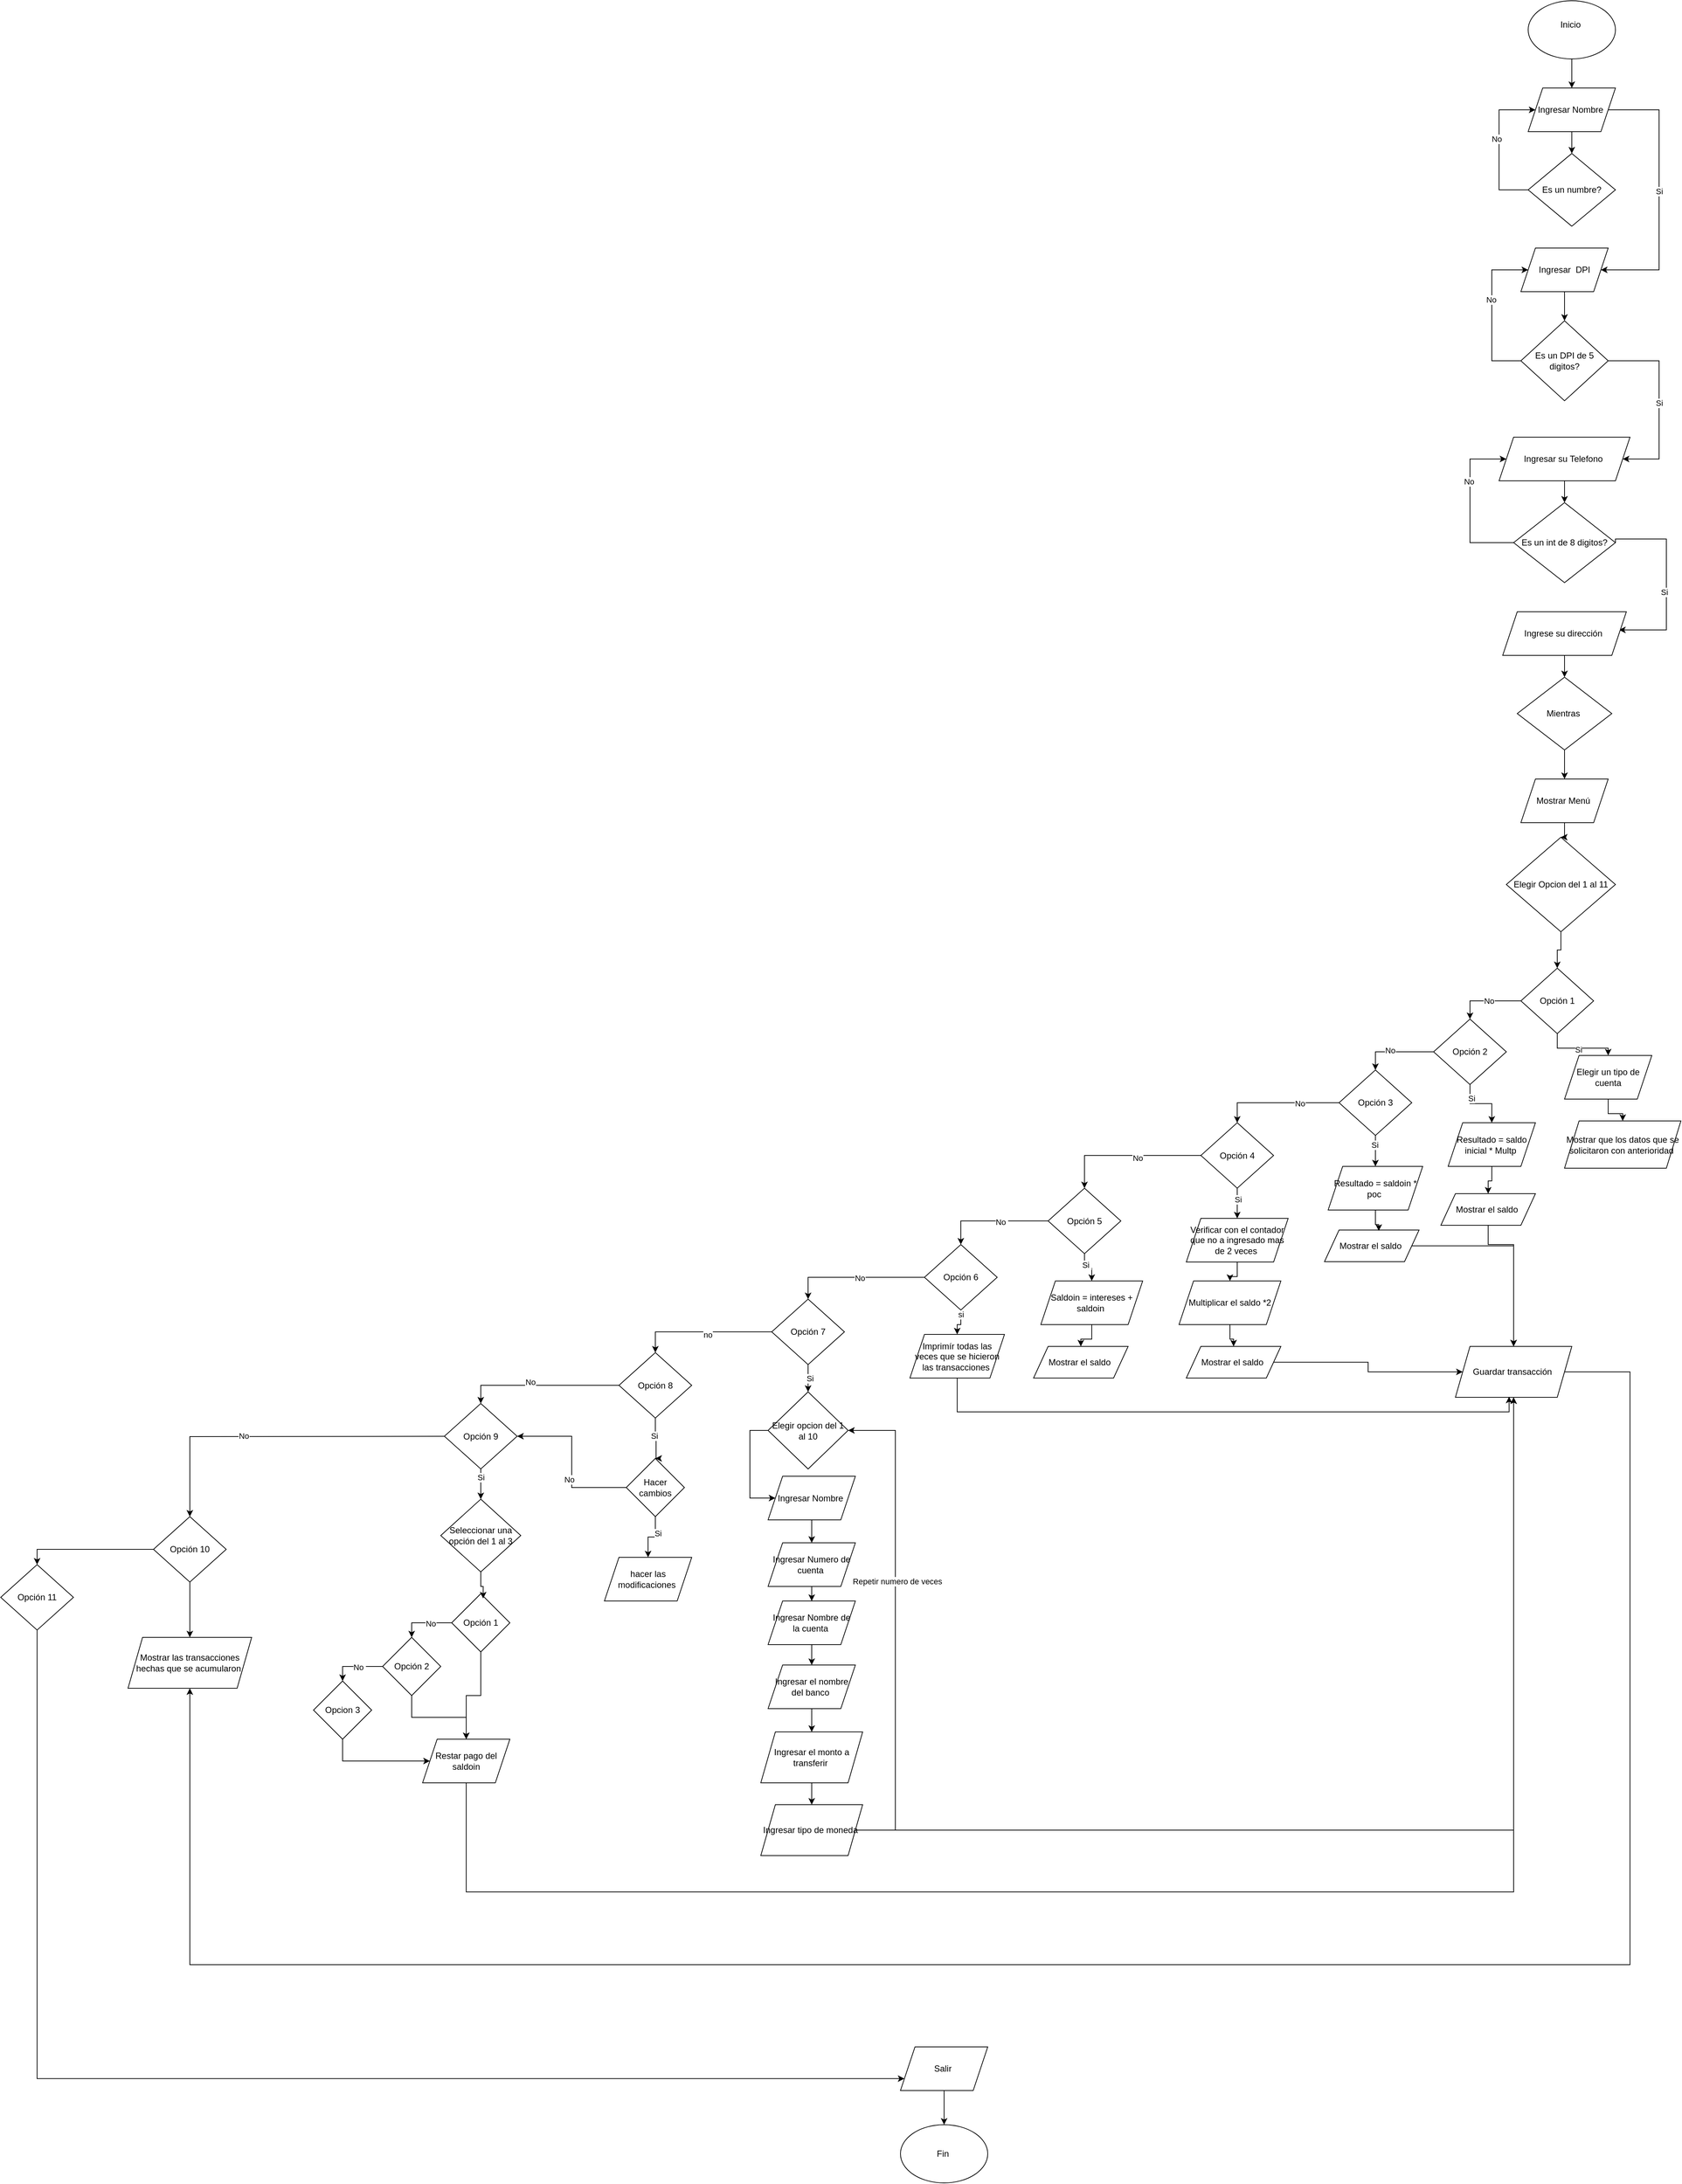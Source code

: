 <mxfile version="24.4.4" type="github">
  <diagram name="Página-1" id="cZDEZJqS1Y-wjiYO1Hph">
    <mxGraphModel dx="6050" dy="1549" grid="1" gridSize="10" guides="1" tooltips="1" connect="1" arrows="1" fold="1" page="1" pageScale="1" pageWidth="827" pageHeight="1169" math="0" shadow="0">
      <root>
        <mxCell id="0" />
        <mxCell id="1" parent="0" />
        <mxCell id="ey970fbaba_vgBBlmRcs-3" style="edgeStyle=orthogonalEdgeStyle;rounded=0;orthogonalLoop=1;jettySize=auto;html=1;" edge="1" parent="1" source="ey970fbaba_vgBBlmRcs-1" target="ey970fbaba_vgBBlmRcs-2">
          <mxGeometry relative="1" as="geometry" />
        </mxCell>
        <mxCell id="ey970fbaba_vgBBlmRcs-1" value="Inicio&amp;nbsp;&lt;div&gt;&lt;br&gt;&lt;/div&gt;" style="ellipse;whiteSpace=wrap;html=1;" vertex="1" parent="1">
          <mxGeometry x="390" y="50" width="120" height="80" as="geometry" />
        </mxCell>
        <mxCell id="ey970fbaba_vgBBlmRcs-7" style="edgeStyle=orthogonalEdgeStyle;rounded=0;orthogonalLoop=1;jettySize=auto;html=1;" edge="1" parent="1" source="ey970fbaba_vgBBlmRcs-2" target="ey970fbaba_vgBBlmRcs-4">
          <mxGeometry relative="1" as="geometry" />
        </mxCell>
        <mxCell id="ey970fbaba_vgBBlmRcs-9" style="edgeStyle=orthogonalEdgeStyle;rounded=0;orthogonalLoop=1;jettySize=auto;html=1;entryX=1;entryY=0.5;entryDx=0;entryDy=0;" edge="1" parent="1" source="ey970fbaba_vgBBlmRcs-2" target="ey970fbaba_vgBBlmRcs-8">
          <mxGeometry relative="1" as="geometry">
            <Array as="points">
              <mxPoint x="570" y="200" />
              <mxPoint x="570" y="420" />
            </Array>
          </mxGeometry>
        </mxCell>
        <mxCell id="ey970fbaba_vgBBlmRcs-10" value="Si" style="edgeLabel;html=1;align=center;verticalAlign=middle;resizable=0;points=[];" vertex="1" connectable="0" parent="ey970fbaba_vgBBlmRcs-9">
          <mxGeometry x="-0.017" relative="1" as="geometry">
            <mxPoint as="offset" />
          </mxGeometry>
        </mxCell>
        <mxCell id="ey970fbaba_vgBBlmRcs-2" value="Ingresar Nombre&amp;nbsp;" style="shape=parallelogram;perimeter=parallelogramPerimeter;whiteSpace=wrap;html=1;fixedSize=1;" vertex="1" parent="1">
          <mxGeometry x="390" y="170" width="120" height="60" as="geometry" />
        </mxCell>
        <mxCell id="ey970fbaba_vgBBlmRcs-5" style="edgeStyle=orthogonalEdgeStyle;rounded=0;orthogonalLoop=1;jettySize=auto;html=1;entryX=0;entryY=0.5;entryDx=0;entryDy=0;" edge="1" parent="1" source="ey970fbaba_vgBBlmRcs-4" target="ey970fbaba_vgBBlmRcs-2">
          <mxGeometry relative="1" as="geometry">
            <Array as="points">
              <mxPoint x="350" y="310" />
              <mxPoint x="350" y="200" />
            </Array>
          </mxGeometry>
        </mxCell>
        <mxCell id="ey970fbaba_vgBBlmRcs-6" value="No&amp;nbsp;" style="edgeLabel;html=1;align=center;verticalAlign=middle;resizable=0;points=[];" vertex="1" connectable="0" parent="ey970fbaba_vgBBlmRcs-5">
          <mxGeometry x="0.102" y="2" relative="1" as="geometry">
            <mxPoint as="offset" />
          </mxGeometry>
        </mxCell>
        <mxCell id="ey970fbaba_vgBBlmRcs-4" value="Es un numbre?" style="rhombus;whiteSpace=wrap;html=1;" vertex="1" parent="1">
          <mxGeometry x="390" y="260" width="120" height="100" as="geometry" />
        </mxCell>
        <mxCell id="ey970fbaba_vgBBlmRcs-13" style="edgeStyle=orthogonalEdgeStyle;rounded=0;orthogonalLoop=1;jettySize=auto;html=1;" edge="1" parent="1" source="ey970fbaba_vgBBlmRcs-8" target="ey970fbaba_vgBBlmRcs-11">
          <mxGeometry relative="1" as="geometry" />
        </mxCell>
        <mxCell id="ey970fbaba_vgBBlmRcs-8" value="Ingresar&amp;nbsp; DPI" style="shape=parallelogram;perimeter=parallelogramPerimeter;whiteSpace=wrap;html=1;fixedSize=1;" vertex="1" parent="1">
          <mxGeometry x="380" y="390" width="120" height="60" as="geometry" />
        </mxCell>
        <mxCell id="ey970fbaba_vgBBlmRcs-14" style="edgeStyle=orthogonalEdgeStyle;rounded=0;orthogonalLoop=1;jettySize=auto;html=1;entryX=0;entryY=0.5;entryDx=0;entryDy=0;" edge="1" parent="1" source="ey970fbaba_vgBBlmRcs-11" target="ey970fbaba_vgBBlmRcs-8">
          <mxGeometry relative="1" as="geometry">
            <Array as="points">
              <mxPoint x="340" y="545" />
              <mxPoint x="340" y="420" />
            </Array>
          </mxGeometry>
        </mxCell>
        <mxCell id="ey970fbaba_vgBBlmRcs-15" value="No" style="edgeLabel;html=1;align=center;verticalAlign=middle;resizable=0;points=[];" vertex="1" connectable="0" parent="ey970fbaba_vgBBlmRcs-14">
          <mxGeometry x="0.155" y="1" relative="1" as="geometry">
            <mxPoint as="offset" />
          </mxGeometry>
        </mxCell>
        <mxCell id="ey970fbaba_vgBBlmRcs-18" value="Si" style="edgeStyle=orthogonalEdgeStyle;rounded=0;orthogonalLoop=1;jettySize=auto;html=1;entryX=1;entryY=0.5;entryDx=0;entryDy=0;" edge="1" parent="1" source="ey970fbaba_vgBBlmRcs-11" target="ey970fbaba_vgBBlmRcs-16">
          <mxGeometry relative="1" as="geometry">
            <Array as="points">
              <mxPoint x="570" y="545" />
              <mxPoint x="570" y="680" />
            </Array>
          </mxGeometry>
        </mxCell>
        <mxCell id="ey970fbaba_vgBBlmRcs-11" value="Es un DPI de 5 digitos?" style="rhombus;whiteSpace=wrap;html=1;" vertex="1" parent="1">
          <mxGeometry x="380" y="490" width="120" height="110" as="geometry" />
        </mxCell>
        <mxCell id="ey970fbaba_vgBBlmRcs-20" style="edgeStyle=orthogonalEdgeStyle;rounded=0;orthogonalLoop=1;jettySize=auto;html=1;" edge="1" parent="1" source="ey970fbaba_vgBBlmRcs-16" target="ey970fbaba_vgBBlmRcs-19">
          <mxGeometry relative="1" as="geometry" />
        </mxCell>
        <mxCell id="ey970fbaba_vgBBlmRcs-16" value="Ingresar su Telefono&amp;nbsp;" style="shape=parallelogram;perimeter=parallelogramPerimeter;whiteSpace=wrap;html=1;fixedSize=1;" vertex="1" parent="1">
          <mxGeometry x="350" y="650" width="180" height="60" as="geometry" />
        </mxCell>
        <mxCell id="ey970fbaba_vgBBlmRcs-21" style="edgeStyle=orthogonalEdgeStyle;rounded=0;orthogonalLoop=1;jettySize=auto;html=1;entryX=0;entryY=0.5;entryDx=0;entryDy=0;" edge="1" parent="1" source="ey970fbaba_vgBBlmRcs-19" target="ey970fbaba_vgBBlmRcs-16">
          <mxGeometry relative="1" as="geometry">
            <Array as="points">
              <mxPoint x="310" y="795" />
              <mxPoint x="310" y="680" />
            </Array>
          </mxGeometry>
        </mxCell>
        <mxCell id="ey970fbaba_vgBBlmRcs-22" value="No&amp;nbsp;" style="edgeLabel;html=1;align=center;verticalAlign=middle;resizable=0;points=[];" vertex="1" connectable="0" parent="ey970fbaba_vgBBlmRcs-21">
          <mxGeometry x="0.282" relative="1" as="geometry">
            <mxPoint as="offset" />
          </mxGeometry>
        </mxCell>
        <mxCell id="ey970fbaba_vgBBlmRcs-25" style="edgeStyle=orthogonalEdgeStyle;rounded=0;orthogonalLoop=1;jettySize=auto;html=1;entryX=1;entryY=0.5;entryDx=0;entryDy=0;exitX=1;exitY=0.5;exitDx=0;exitDy=0;" edge="1" parent="1" source="ey970fbaba_vgBBlmRcs-19">
          <mxGeometry relative="1" as="geometry">
            <mxPoint x="510" y="790" as="sourcePoint" />
            <mxPoint x="515" y="915" as="targetPoint" />
            <Array as="points">
              <mxPoint x="510" y="790" />
              <mxPoint x="580" y="790" />
              <mxPoint x="580" y="915" />
            </Array>
          </mxGeometry>
        </mxCell>
        <mxCell id="ey970fbaba_vgBBlmRcs-27" value="Si" style="edgeLabel;html=1;align=center;verticalAlign=middle;resizable=0;points=[];" vertex="1" connectable="0" parent="ey970fbaba_vgBBlmRcs-25">
          <mxGeometry x="0.116" y="-3" relative="1" as="geometry">
            <mxPoint as="offset" />
          </mxGeometry>
        </mxCell>
        <mxCell id="ey970fbaba_vgBBlmRcs-19" value="Es un int de 8 digitos?" style="rhombus;whiteSpace=wrap;html=1;" vertex="1" parent="1">
          <mxGeometry x="370" y="740" width="140" height="110" as="geometry" />
        </mxCell>
        <mxCell id="ey970fbaba_vgBBlmRcs-29" style="edgeStyle=orthogonalEdgeStyle;rounded=0;orthogonalLoop=1;jettySize=auto;html=1;" edge="1" parent="1" source="ey970fbaba_vgBBlmRcs-23" target="ey970fbaba_vgBBlmRcs-28">
          <mxGeometry relative="1" as="geometry" />
        </mxCell>
        <mxCell id="ey970fbaba_vgBBlmRcs-23" value="Ingrese su dirección&amp;nbsp;" style="shape=parallelogram;perimeter=parallelogramPerimeter;whiteSpace=wrap;html=1;fixedSize=1;" vertex="1" parent="1">
          <mxGeometry x="355" y="890" width="170" height="60" as="geometry" />
        </mxCell>
        <mxCell id="ey970fbaba_vgBBlmRcs-31" style="edgeStyle=orthogonalEdgeStyle;rounded=0;orthogonalLoop=1;jettySize=auto;html=1;" edge="1" parent="1" source="ey970fbaba_vgBBlmRcs-28" target="ey970fbaba_vgBBlmRcs-30">
          <mxGeometry relative="1" as="geometry" />
        </mxCell>
        <mxCell id="ey970fbaba_vgBBlmRcs-28" value="Mientras&amp;nbsp;" style="rhombus;whiteSpace=wrap;html=1;" vertex="1" parent="1">
          <mxGeometry x="375" y="980" width="130" height="100" as="geometry" />
        </mxCell>
        <mxCell id="ey970fbaba_vgBBlmRcs-33" style="edgeStyle=orthogonalEdgeStyle;rounded=0;orthogonalLoop=1;jettySize=auto;html=1;" edge="1" parent="1" source="ey970fbaba_vgBBlmRcs-30" target="ey970fbaba_vgBBlmRcs-32">
          <mxGeometry relative="1" as="geometry" />
        </mxCell>
        <mxCell id="ey970fbaba_vgBBlmRcs-30" value="Mostrar Menú&amp;nbsp;" style="shape=parallelogram;perimeter=parallelogramPerimeter;whiteSpace=wrap;html=1;fixedSize=1;" vertex="1" parent="1">
          <mxGeometry x="380" y="1120" width="120" height="60" as="geometry" />
        </mxCell>
        <mxCell id="ey970fbaba_vgBBlmRcs-67" value="" style="edgeStyle=orthogonalEdgeStyle;rounded=0;orthogonalLoop=1;jettySize=auto;html=1;" edge="1" parent="1" source="ey970fbaba_vgBBlmRcs-32" target="ey970fbaba_vgBBlmRcs-34">
          <mxGeometry relative="1" as="geometry" />
        </mxCell>
        <mxCell id="ey970fbaba_vgBBlmRcs-32" value="Elegir Opcion del 1 al 11" style="rhombus;whiteSpace=wrap;html=1;" vertex="1" parent="1">
          <mxGeometry x="360" y="1200" width="150" height="130" as="geometry" />
        </mxCell>
        <mxCell id="ey970fbaba_vgBBlmRcs-46" style="edgeStyle=orthogonalEdgeStyle;rounded=0;orthogonalLoop=1;jettySize=auto;html=1;entryX=0.5;entryY=0;entryDx=0;entryDy=0;" edge="1" parent="1" source="ey970fbaba_vgBBlmRcs-34" target="ey970fbaba_vgBBlmRcs-36">
          <mxGeometry relative="1" as="geometry" />
        </mxCell>
        <mxCell id="ey970fbaba_vgBBlmRcs-47" value="No" style="edgeLabel;html=1;align=center;verticalAlign=middle;resizable=0;points=[];" vertex="1" connectable="0" parent="ey970fbaba_vgBBlmRcs-46">
          <mxGeometry x="-0.065" relative="1" as="geometry">
            <mxPoint as="offset" />
          </mxGeometry>
        </mxCell>
        <mxCell id="ey970fbaba_vgBBlmRcs-73" style="edgeStyle=orthogonalEdgeStyle;rounded=0;orthogonalLoop=1;jettySize=auto;html=1;entryX=0.5;entryY=0;entryDx=0;entryDy=0;" edge="1" parent="1" source="ey970fbaba_vgBBlmRcs-34" target="ey970fbaba_vgBBlmRcs-71">
          <mxGeometry relative="1" as="geometry" />
        </mxCell>
        <mxCell id="ey970fbaba_vgBBlmRcs-74" value="Si" style="edgeLabel;html=1;align=center;verticalAlign=middle;resizable=0;points=[];" vertex="1" connectable="0" parent="ey970fbaba_vgBBlmRcs-73">
          <mxGeometry x="-0.02" y="-2" relative="1" as="geometry">
            <mxPoint as="offset" />
          </mxGeometry>
        </mxCell>
        <mxCell id="ey970fbaba_vgBBlmRcs-34" value="Opción 1" style="rhombus;whiteSpace=wrap;html=1;" vertex="1" parent="1">
          <mxGeometry x="380" y="1380" width="100" height="90" as="geometry" />
        </mxCell>
        <mxCell id="ey970fbaba_vgBBlmRcs-50" style="edgeStyle=orthogonalEdgeStyle;rounded=0;orthogonalLoop=1;jettySize=auto;html=1;entryX=0.5;entryY=0;entryDx=0;entryDy=0;" edge="1" parent="1" source="ey970fbaba_vgBBlmRcs-35" target="ey970fbaba_vgBBlmRcs-44">
          <mxGeometry relative="1" as="geometry" />
        </mxCell>
        <mxCell id="ey970fbaba_vgBBlmRcs-51" value="No" style="edgeLabel;html=1;align=center;verticalAlign=middle;resizable=0;points=[];" vertex="1" connectable="0" parent="ey970fbaba_vgBBlmRcs-50">
          <mxGeometry x="-0.355" y="1" relative="1" as="geometry">
            <mxPoint as="offset" />
          </mxGeometry>
        </mxCell>
        <mxCell id="ey970fbaba_vgBBlmRcs-84" style="edgeStyle=orthogonalEdgeStyle;rounded=0;orthogonalLoop=1;jettySize=auto;html=1;" edge="1" parent="1" source="ey970fbaba_vgBBlmRcs-35" target="ey970fbaba_vgBBlmRcs-83">
          <mxGeometry relative="1" as="geometry" />
        </mxCell>
        <mxCell id="ey970fbaba_vgBBlmRcs-86" value="Si" style="edgeLabel;html=1;align=center;verticalAlign=middle;resizable=0;points=[];" vertex="1" connectable="0" parent="ey970fbaba_vgBBlmRcs-84">
          <mxGeometry x="-0.379" y="-1" relative="1" as="geometry">
            <mxPoint as="offset" />
          </mxGeometry>
        </mxCell>
        <mxCell id="ey970fbaba_vgBBlmRcs-35" value="Opción 3" style="rhombus;whiteSpace=wrap;html=1;" vertex="1" parent="1">
          <mxGeometry x="130" y="1520" width="100" height="90" as="geometry" />
        </mxCell>
        <mxCell id="ey970fbaba_vgBBlmRcs-48" style="edgeStyle=orthogonalEdgeStyle;rounded=0;orthogonalLoop=1;jettySize=auto;html=1;entryX=0.5;entryY=0;entryDx=0;entryDy=0;" edge="1" parent="1" source="ey970fbaba_vgBBlmRcs-36" target="ey970fbaba_vgBBlmRcs-35">
          <mxGeometry relative="1" as="geometry" />
        </mxCell>
        <mxCell id="ey970fbaba_vgBBlmRcs-49" value="No" style="edgeLabel;html=1;align=center;verticalAlign=middle;resizable=0;points=[];" vertex="1" connectable="0" parent="ey970fbaba_vgBBlmRcs-48">
          <mxGeometry x="0.139" y="-2" relative="1" as="geometry">
            <mxPoint as="offset" />
          </mxGeometry>
        </mxCell>
        <mxCell id="ey970fbaba_vgBBlmRcs-78" style="edgeStyle=orthogonalEdgeStyle;rounded=0;orthogonalLoop=1;jettySize=auto;html=1;" edge="1" parent="1" source="ey970fbaba_vgBBlmRcs-36" target="ey970fbaba_vgBBlmRcs-76">
          <mxGeometry relative="1" as="geometry" />
        </mxCell>
        <mxCell id="ey970fbaba_vgBBlmRcs-81" value="Si" style="edgeLabel;html=1;align=center;verticalAlign=middle;resizable=0;points=[];" vertex="1" connectable="0" parent="ey970fbaba_vgBBlmRcs-78">
          <mxGeometry x="-0.536" y="2" relative="1" as="geometry">
            <mxPoint as="offset" />
          </mxGeometry>
        </mxCell>
        <mxCell id="ey970fbaba_vgBBlmRcs-36" value="Opción 2" style="rhombus;whiteSpace=wrap;html=1;" vertex="1" parent="1">
          <mxGeometry x="260" y="1450" width="100" height="90" as="geometry" />
        </mxCell>
        <mxCell id="ey970fbaba_vgBBlmRcs-167" style="edgeStyle=orthogonalEdgeStyle;rounded=0;orthogonalLoop=1;jettySize=auto;html=1;entryX=0;entryY=0.75;entryDx=0;entryDy=0;" edge="1" parent="1" source="ey970fbaba_vgBBlmRcs-37" target="ey970fbaba_vgBBlmRcs-168">
          <mxGeometry relative="1" as="geometry">
            <mxPoint x="-1660" y="2360" as="targetPoint" />
            <Array as="points">
              <mxPoint x="-1660" y="2906" />
            </Array>
          </mxGeometry>
        </mxCell>
        <mxCell id="ey970fbaba_vgBBlmRcs-37" value="Opción 11" style="rhombus;whiteSpace=wrap;html=1;" vertex="1" parent="1">
          <mxGeometry x="-1710" y="2200" width="100" height="90" as="geometry" />
        </mxCell>
        <mxCell id="ey970fbaba_vgBBlmRcs-109" style="edgeStyle=orthogonalEdgeStyle;rounded=0;orthogonalLoop=1;jettySize=auto;html=1;entryX=0.5;entryY=0;entryDx=0;entryDy=0;" edge="1" parent="1" source="ey970fbaba_vgBBlmRcs-38" target="ey970fbaba_vgBBlmRcs-37">
          <mxGeometry relative="1" as="geometry">
            <mxPoint x="-1490" y="2220" as="targetPoint" />
          </mxGeometry>
        </mxCell>
        <mxCell id="ey970fbaba_vgBBlmRcs-165" style="edgeStyle=orthogonalEdgeStyle;rounded=0;orthogonalLoop=1;jettySize=auto;html=1;" edge="1" parent="1" source="ey970fbaba_vgBBlmRcs-38" target="ey970fbaba_vgBBlmRcs-164">
          <mxGeometry relative="1" as="geometry" />
        </mxCell>
        <mxCell id="ey970fbaba_vgBBlmRcs-38" value="Opción 10" style="rhombus;whiteSpace=wrap;html=1;" vertex="1" parent="1">
          <mxGeometry x="-1500" y="2134" width="100" height="90" as="geometry" />
        </mxCell>
        <mxCell id="ey970fbaba_vgBBlmRcs-64" style="edgeStyle=orthogonalEdgeStyle;rounded=0;orthogonalLoop=1;jettySize=auto;html=1;entryX=0.5;entryY=0;entryDx=0;entryDy=0;" edge="1" parent="1" target="ey970fbaba_vgBBlmRcs-38">
          <mxGeometry relative="1" as="geometry">
            <mxPoint x="-1040.0" y="2023.5" as="sourcePoint" />
          </mxGeometry>
        </mxCell>
        <mxCell id="ey970fbaba_vgBBlmRcs-65" value="No" style="edgeLabel;html=1;align=center;verticalAlign=middle;resizable=0;points=[];" vertex="1" connectable="0" parent="ey970fbaba_vgBBlmRcs-64">
          <mxGeometry x="0.294" y="-1" relative="1" as="geometry">
            <mxPoint as="offset" />
          </mxGeometry>
        </mxCell>
        <mxCell id="ey970fbaba_vgBBlmRcs-148" style="edgeStyle=orthogonalEdgeStyle;rounded=0;orthogonalLoop=1;jettySize=auto;html=1;" edge="1" parent="1" source="ey970fbaba_vgBBlmRcs-39" target="ey970fbaba_vgBBlmRcs-147">
          <mxGeometry relative="1" as="geometry" />
        </mxCell>
        <mxCell id="ey970fbaba_vgBBlmRcs-149" value="Si" style="edgeLabel;html=1;align=center;verticalAlign=middle;resizable=0;points=[];" vertex="1" connectable="0" parent="ey970fbaba_vgBBlmRcs-148">
          <mxGeometry x="-0.457" relative="1" as="geometry">
            <mxPoint as="offset" />
          </mxGeometry>
        </mxCell>
        <mxCell id="ey970fbaba_vgBBlmRcs-39" value="Opción 9" style="rhombus;whiteSpace=wrap;html=1;" vertex="1" parent="1">
          <mxGeometry x="-1100" y="1978.5" width="100" height="90" as="geometry" />
        </mxCell>
        <mxCell id="ey970fbaba_vgBBlmRcs-62" style="edgeStyle=orthogonalEdgeStyle;rounded=0;orthogonalLoop=1;jettySize=auto;html=1;entryX=0.5;entryY=0;entryDx=0;entryDy=0;" edge="1" parent="1" source="ey970fbaba_vgBBlmRcs-40" target="ey970fbaba_vgBBlmRcs-39">
          <mxGeometry relative="1" as="geometry" />
        </mxCell>
        <mxCell id="ey970fbaba_vgBBlmRcs-63" value="No&lt;div&gt;&lt;br&gt;&lt;/div&gt;" style="edgeLabel;html=1;align=center;verticalAlign=middle;resizable=0;points=[];" vertex="1" connectable="0" parent="ey970fbaba_vgBBlmRcs-62">
          <mxGeometry x="0.137" y="2" relative="1" as="geometry">
            <mxPoint as="offset" />
          </mxGeometry>
        </mxCell>
        <mxCell id="ey970fbaba_vgBBlmRcs-136" style="edgeStyle=orthogonalEdgeStyle;rounded=0;orthogonalLoop=1;jettySize=auto;html=1;entryX=0.5;entryY=0;entryDx=0;entryDy=0;" edge="1" parent="1" source="ey970fbaba_vgBBlmRcs-40" target="ey970fbaba_vgBBlmRcs-141">
          <mxGeometry relative="1" as="geometry">
            <mxPoint x="-810" y="2038.5" as="targetPoint" />
            <Array as="points">
              <mxPoint x="-810" y="2018" />
              <mxPoint x="-809" y="2054" />
            </Array>
          </mxGeometry>
        </mxCell>
        <mxCell id="ey970fbaba_vgBBlmRcs-137" value="Si&amp;nbsp;" style="edgeLabel;html=1;align=center;verticalAlign=middle;resizable=0;points=[];" vertex="1" connectable="0" parent="ey970fbaba_vgBBlmRcs-136">
          <mxGeometry x="-0.125" y="-1" relative="1" as="geometry">
            <mxPoint as="offset" />
          </mxGeometry>
        </mxCell>
        <mxCell id="ey970fbaba_vgBBlmRcs-40" value="Opción 8" style="rhombus;whiteSpace=wrap;html=1;" vertex="1" parent="1">
          <mxGeometry x="-860" y="1908.5" width="100" height="90" as="geometry" />
        </mxCell>
        <mxCell id="ey970fbaba_vgBBlmRcs-60" style="edgeStyle=orthogonalEdgeStyle;rounded=0;orthogonalLoop=1;jettySize=auto;html=1;entryX=0.5;entryY=0;entryDx=0;entryDy=0;exitX=0;exitY=0.5;exitDx=0;exitDy=0;" edge="1" parent="1" source="ey970fbaba_vgBBlmRcs-41" target="ey970fbaba_vgBBlmRcs-40">
          <mxGeometry relative="1" as="geometry">
            <mxPoint x="-740" y="1883.5" as="sourcePoint" />
          </mxGeometry>
        </mxCell>
        <mxCell id="ey970fbaba_vgBBlmRcs-61" value="no" style="edgeLabel;html=1;align=center;verticalAlign=middle;resizable=0;points=[];" vertex="1" connectable="0" parent="ey970fbaba_vgBBlmRcs-60">
          <mxGeometry x="-0.059" y="4" relative="1" as="geometry">
            <mxPoint as="offset" />
          </mxGeometry>
        </mxCell>
        <mxCell id="ey970fbaba_vgBBlmRcs-129" style="edgeStyle=orthogonalEdgeStyle;rounded=0;orthogonalLoop=1;jettySize=auto;html=1;" edge="1" parent="1" source="ey970fbaba_vgBBlmRcs-41" target="ey970fbaba_vgBBlmRcs-128">
          <mxGeometry relative="1" as="geometry" />
        </mxCell>
        <mxCell id="ey970fbaba_vgBBlmRcs-130" value="Si&amp;nbsp;" style="edgeLabel;html=1;align=center;verticalAlign=middle;resizable=0;points=[];" vertex="1" connectable="0" parent="ey970fbaba_vgBBlmRcs-129">
          <mxGeometry x="0.106" y="4" relative="1" as="geometry">
            <mxPoint as="offset" />
          </mxGeometry>
        </mxCell>
        <mxCell id="ey970fbaba_vgBBlmRcs-41" value="Opción 7" style="rhombus;whiteSpace=wrap;html=1;" vertex="1" parent="1">
          <mxGeometry x="-650" y="1835" width="100" height="90" as="geometry" />
        </mxCell>
        <mxCell id="ey970fbaba_vgBBlmRcs-58" style="edgeStyle=orthogonalEdgeStyle;rounded=0;orthogonalLoop=1;jettySize=auto;html=1;entryX=0.5;entryY=0;entryDx=0;entryDy=0;exitX=0;exitY=0.5;exitDx=0;exitDy=0;" edge="1" parent="1" source="ey970fbaba_vgBBlmRcs-42" target="ey970fbaba_vgBBlmRcs-41">
          <mxGeometry relative="1" as="geometry">
            <mxPoint x="-480.0" y="1810" as="sourcePoint" />
          </mxGeometry>
        </mxCell>
        <mxCell id="ey970fbaba_vgBBlmRcs-59" value="No" style="edgeLabel;html=1;align=center;verticalAlign=middle;resizable=0;points=[];" vertex="1" connectable="0" parent="ey970fbaba_vgBBlmRcs-58">
          <mxGeometry x="-0.059" y="1" relative="1" as="geometry">
            <mxPoint as="offset" />
          </mxGeometry>
        </mxCell>
        <mxCell id="ey970fbaba_vgBBlmRcs-106" style="edgeStyle=orthogonalEdgeStyle;rounded=0;orthogonalLoop=1;jettySize=auto;html=1;" edge="1" parent="1" source="ey970fbaba_vgBBlmRcs-42" target="ey970fbaba_vgBBlmRcs-105">
          <mxGeometry relative="1" as="geometry" />
        </mxCell>
        <mxCell id="ey970fbaba_vgBBlmRcs-116" value="si" style="edgeLabel;html=1;align=center;verticalAlign=middle;resizable=0;points=[];" vertex="1" connectable="0" parent="ey970fbaba_vgBBlmRcs-106">
          <mxGeometry x="-0.779" relative="1" as="geometry">
            <mxPoint y="1" as="offset" />
          </mxGeometry>
        </mxCell>
        <mxCell id="ey970fbaba_vgBBlmRcs-42" value="Opción 6" style="rhombus;whiteSpace=wrap;html=1;" vertex="1" parent="1">
          <mxGeometry x="-440" y="1760" width="100" height="90" as="geometry" />
        </mxCell>
        <mxCell id="ey970fbaba_vgBBlmRcs-55" style="edgeStyle=orthogonalEdgeStyle;rounded=0;orthogonalLoop=1;jettySize=auto;html=1;entryX=0.5;entryY=0;entryDx=0;entryDy=0;exitX=0;exitY=0.5;exitDx=0;exitDy=0;" edge="1" parent="1" source="ey970fbaba_vgBBlmRcs-43" target="ey970fbaba_vgBBlmRcs-42">
          <mxGeometry relative="1" as="geometry" />
        </mxCell>
        <mxCell id="ey970fbaba_vgBBlmRcs-56" value="No&amp;nbsp;" style="edgeLabel;html=1;align=center;verticalAlign=middle;resizable=0;points=[];" vertex="1" connectable="0" parent="ey970fbaba_vgBBlmRcs-55">
          <mxGeometry x="-0.163" y="1" relative="1" as="geometry">
            <mxPoint as="offset" />
          </mxGeometry>
        </mxCell>
        <mxCell id="ey970fbaba_vgBBlmRcs-101" style="edgeStyle=orthogonalEdgeStyle;rounded=0;orthogonalLoop=1;jettySize=auto;html=1;" edge="1" parent="1" source="ey970fbaba_vgBBlmRcs-43" target="ey970fbaba_vgBBlmRcs-100">
          <mxGeometry relative="1" as="geometry" />
        </mxCell>
        <mxCell id="ey970fbaba_vgBBlmRcs-102" value="Si&amp;nbsp;" style="edgeLabel;html=1;align=center;verticalAlign=middle;resizable=0;points=[];" vertex="1" connectable="0" parent="ey970fbaba_vgBBlmRcs-101">
          <mxGeometry x="-0.39" y="3" relative="1" as="geometry">
            <mxPoint y="1" as="offset" />
          </mxGeometry>
        </mxCell>
        <mxCell id="ey970fbaba_vgBBlmRcs-43" value="Opción 5" style="rhombus;whiteSpace=wrap;html=1;" vertex="1" parent="1">
          <mxGeometry x="-270" y="1682.5" width="100" height="90" as="geometry" />
        </mxCell>
        <mxCell id="ey970fbaba_vgBBlmRcs-53" style="edgeStyle=orthogonalEdgeStyle;rounded=0;orthogonalLoop=1;jettySize=auto;html=1;entryX=0.5;entryY=0;entryDx=0;entryDy=0;exitX=0;exitY=0.5;exitDx=0;exitDy=0;" edge="1" parent="1" source="ey970fbaba_vgBBlmRcs-44" target="ey970fbaba_vgBBlmRcs-43">
          <mxGeometry relative="1" as="geometry" />
        </mxCell>
        <mxCell id="ey970fbaba_vgBBlmRcs-54" value="No" style="edgeLabel;html=1;align=center;verticalAlign=middle;resizable=0;points=[];" vertex="1" connectable="0" parent="ey970fbaba_vgBBlmRcs-53">
          <mxGeometry x="-0.149" y="3" relative="1" as="geometry">
            <mxPoint as="offset" />
          </mxGeometry>
        </mxCell>
        <mxCell id="ey970fbaba_vgBBlmRcs-93" style="edgeStyle=orthogonalEdgeStyle;rounded=0;orthogonalLoop=1;jettySize=auto;html=1;entryX=0.5;entryY=0;entryDx=0;entryDy=0;" edge="1" parent="1" source="ey970fbaba_vgBBlmRcs-44" target="ey970fbaba_vgBBlmRcs-92">
          <mxGeometry relative="1" as="geometry" />
        </mxCell>
        <mxCell id="ey970fbaba_vgBBlmRcs-94" value="Si" style="edgeLabel;html=1;align=center;verticalAlign=middle;resizable=0;points=[];" vertex="1" connectable="0" parent="ey970fbaba_vgBBlmRcs-93">
          <mxGeometry x="-0.253" y="1" relative="1" as="geometry">
            <mxPoint as="offset" />
          </mxGeometry>
        </mxCell>
        <mxCell id="ey970fbaba_vgBBlmRcs-44" value="Opción 4" style="rhombus;whiteSpace=wrap;html=1;" vertex="1" parent="1">
          <mxGeometry x="-60" y="1592.5" width="100" height="90" as="geometry" />
        </mxCell>
        <mxCell id="ey970fbaba_vgBBlmRcs-75" style="edgeStyle=orthogonalEdgeStyle;rounded=0;orthogonalLoop=1;jettySize=auto;html=1;entryX=0.5;entryY=0;entryDx=0;entryDy=0;" edge="1" parent="1" source="ey970fbaba_vgBBlmRcs-71" target="ey970fbaba_vgBBlmRcs-72">
          <mxGeometry relative="1" as="geometry" />
        </mxCell>
        <mxCell id="ey970fbaba_vgBBlmRcs-71" value="Elegir un tipo de cuenta" style="shape=parallelogram;perimeter=parallelogramPerimeter;whiteSpace=wrap;html=1;fixedSize=1;" vertex="1" parent="1">
          <mxGeometry x="440" y="1500" width="120" height="60" as="geometry" />
        </mxCell>
        <mxCell id="ey970fbaba_vgBBlmRcs-72" value="Mostrar que los datos que se solicitaron con anterioridad&amp;nbsp;" style="shape=parallelogram;perimeter=parallelogramPerimeter;whiteSpace=wrap;html=1;fixedSize=1;" vertex="1" parent="1">
          <mxGeometry x="440" y="1590" width="160" height="65" as="geometry" />
        </mxCell>
        <mxCell id="ey970fbaba_vgBBlmRcs-89" style="edgeStyle=orthogonalEdgeStyle;rounded=0;orthogonalLoop=1;jettySize=auto;html=1;" edge="1" parent="1" source="ey970fbaba_vgBBlmRcs-76" target="ey970fbaba_vgBBlmRcs-88">
          <mxGeometry relative="1" as="geometry" />
        </mxCell>
        <mxCell id="ey970fbaba_vgBBlmRcs-76" value="Resultado = saldo inicial * Multp&amp;nbsp;" style="shape=parallelogram;perimeter=parallelogramPerimeter;whiteSpace=wrap;html=1;fixedSize=1;" vertex="1" parent="1">
          <mxGeometry x="280" y="1592.5" width="120" height="60" as="geometry" />
        </mxCell>
        <mxCell id="ey970fbaba_vgBBlmRcs-166" style="edgeStyle=orthogonalEdgeStyle;rounded=0;orthogonalLoop=1;jettySize=auto;html=1;entryX=0.5;entryY=1;entryDx=0;entryDy=0;" edge="1" parent="1" source="ey970fbaba_vgBBlmRcs-79" target="ey970fbaba_vgBBlmRcs-164">
          <mxGeometry relative="1" as="geometry">
            <Array as="points">
              <mxPoint x="530" y="1935" />
              <mxPoint x="530" y="2750" />
              <mxPoint x="-1450" y="2750" />
            </Array>
          </mxGeometry>
        </mxCell>
        <mxCell id="ey970fbaba_vgBBlmRcs-79" value="Guardar transacción&amp;nbsp;" style="shape=parallelogram;perimeter=parallelogramPerimeter;whiteSpace=wrap;html=1;fixedSize=1;" vertex="1" parent="1">
          <mxGeometry x="290" y="1900" width="160" height="70" as="geometry" />
        </mxCell>
        <mxCell id="ey970fbaba_vgBBlmRcs-83" value="Resultado = saldoin * poc&amp;nbsp;" style="shape=parallelogram;perimeter=parallelogramPerimeter;whiteSpace=wrap;html=1;fixedSize=1;" vertex="1" parent="1">
          <mxGeometry x="115" y="1652.5" width="130" height="60" as="geometry" />
        </mxCell>
        <mxCell id="ey970fbaba_vgBBlmRcs-91" style="edgeStyle=orthogonalEdgeStyle;rounded=0;orthogonalLoop=1;jettySize=auto;html=1;" edge="1" parent="1" source="ey970fbaba_vgBBlmRcs-85" target="ey970fbaba_vgBBlmRcs-79">
          <mxGeometry relative="1" as="geometry" />
        </mxCell>
        <mxCell id="ey970fbaba_vgBBlmRcs-85" value="Mostrar el saldo&amp;nbsp;" style="shape=parallelogram;perimeter=parallelogramPerimeter;whiteSpace=wrap;html=1;fixedSize=1;" vertex="1" parent="1">
          <mxGeometry x="110" y="1740" width="130" height="43.5" as="geometry" />
        </mxCell>
        <mxCell id="ey970fbaba_vgBBlmRcs-87" style="edgeStyle=orthogonalEdgeStyle;rounded=0;orthogonalLoop=1;jettySize=auto;html=1;entryX=0.574;entryY=0.028;entryDx=0;entryDy=0;entryPerimeter=0;" edge="1" parent="1" source="ey970fbaba_vgBBlmRcs-83" target="ey970fbaba_vgBBlmRcs-85">
          <mxGeometry relative="1" as="geometry" />
        </mxCell>
        <mxCell id="ey970fbaba_vgBBlmRcs-90" style="edgeStyle=orthogonalEdgeStyle;rounded=0;orthogonalLoop=1;jettySize=auto;html=1;entryX=0.5;entryY=0;entryDx=0;entryDy=0;" edge="1" parent="1" source="ey970fbaba_vgBBlmRcs-88" target="ey970fbaba_vgBBlmRcs-79">
          <mxGeometry relative="1" as="geometry">
            <Array as="points">
              <mxPoint x="335" y="1760" />
              <mxPoint x="370" y="1760" />
            </Array>
          </mxGeometry>
        </mxCell>
        <mxCell id="ey970fbaba_vgBBlmRcs-88" value="Mostrar el saldo&amp;nbsp;" style="shape=parallelogram;perimeter=parallelogramPerimeter;whiteSpace=wrap;html=1;fixedSize=1;" vertex="1" parent="1">
          <mxGeometry x="270" y="1690" width="130" height="43.5" as="geometry" />
        </mxCell>
        <mxCell id="ey970fbaba_vgBBlmRcs-97" style="edgeStyle=orthogonalEdgeStyle;rounded=0;orthogonalLoop=1;jettySize=auto;html=1;" edge="1" parent="1" source="ey970fbaba_vgBBlmRcs-92" target="ey970fbaba_vgBBlmRcs-95">
          <mxGeometry relative="1" as="geometry" />
        </mxCell>
        <mxCell id="ey970fbaba_vgBBlmRcs-92" value="Verificar con el contador que no a ingresado mas de 2 veces&amp;nbsp;" style="shape=parallelogram;perimeter=parallelogramPerimeter;whiteSpace=wrap;html=1;fixedSize=1;" vertex="1" parent="1">
          <mxGeometry x="-80" y="1724" width="140" height="60" as="geometry" />
        </mxCell>
        <mxCell id="ey970fbaba_vgBBlmRcs-98" style="edgeStyle=orthogonalEdgeStyle;rounded=0;orthogonalLoop=1;jettySize=auto;html=1;" edge="1" parent="1" source="ey970fbaba_vgBBlmRcs-95" target="ey970fbaba_vgBBlmRcs-96">
          <mxGeometry relative="1" as="geometry" />
        </mxCell>
        <mxCell id="ey970fbaba_vgBBlmRcs-95" value="Multiplicar el saldo *2" style="shape=parallelogram;perimeter=parallelogramPerimeter;whiteSpace=wrap;html=1;fixedSize=1;" vertex="1" parent="1">
          <mxGeometry x="-90" y="1810" width="140" height="60" as="geometry" />
        </mxCell>
        <mxCell id="ey970fbaba_vgBBlmRcs-99" style="edgeStyle=orthogonalEdgeStyle;rounded=0;orthogonalLoop=1;jettySize=auto;html=1;" edge="1" parent="1" source="ey970fbaba_vgBBlmRcs-96" target="ey970fbaba_vgBBlmRcs-79">
          <mxGeometry relative="1" as="geometry" />
        </mxCell>
        <mxCell id="ey970fbaba_vgBBlmRcs-96" value="Mostrar el saldo&amp;nbsp;" style="shape=parallelogram;perimeter=parallelogramPerimeter;whiteSpace=wrap;html=1;fixedSize=1;" vertex="1" parent="1">
          <mxGeometry x="-80" y="1900" width="130" height="43.5" as="geometry" />
        </mxCell>
        <mxCell id="ey970fbaba_vgBBlmRcs-104" style="edgeStyle=orthogonalEdgeStyle;rounded=0;orthogonalLoop=1;jettySize=auto;html=1;" edge="1" parent="1" source="ey970fbaba_vgBBlmRcs-100" target="ey970fbaba_vgBBlmRcs-103">
          <mxGeometry relative="1" as="geometry" />
        </mxCell>
        <mxCell id="ey970fbaba_vgBBlmRcs-100" value="Saldoin = intereses + saldoin&amp;nbsp;" style="shape=parallelogram;perimeter=parallelogramPerimeter;whiteSpace=wrap;html=1;fixedSize=1;" vertex="1" parent="1">
          <mxGeometry x="-280" y="1810" width="140" height="60" as="geometry" />
        </mxCell>
        <mxCell id="ey970fbaba_vgBBlmRcs-103" value="Mostrar el saldo&amp;nbsp;" style="shape=parallelogram;perimeter=parallelogramPerimeter;whiteSpace=wrap;html=1;fixedSize=1;" vertex="1" parent="1">
          <mxGeometry x="-290" y="1900" width="130" height="43.5" as="geometry" />
        </mxCell>
        <mxCell id="ey970fbaba_vgBBlmRcs-105" value="Imprimír todas las veces que se hicieron las transacciones&amp;nbsp;" style="shape=parallelogram;perimeter=parallelogramPerimeter;whiteSpace=wrap;html=1;fixedSize=1;" vertex="1" parent="1">
          <mxGeometry x="-460" y="1883.5" width="130" height="60" as="geometry" />
        </mxCell>
        <mxCell id="ey970fbaba_vgBBlmRcs-107" style="edgeStyle=orthogonalEdgeStyle;rounded=0;orthogonalLoop=1;jettySize=auto;html=1;entryX=0.461;entryY=0.987;entryDx=0;entryDy=0;entryPerimeter=0;" edge="1" parent="1" source="ey970fbaba_vgBBlmRcs-105" target="ey970fbaba_vgBBlmRcs-79">
          <mxGeometry relative="1" as="geometry">
            <Array as="points">
              <mxPoint x="-395" y="1990" />
              <mxPoint x="364" y="1990" />
            </Array>
          </mxGeometry>
        </mxCell>
        <mxCell id="ey970fbaba_vgBBlmRcs-122" style="edgeStyle=orthogonalEdgeStyle;rounded=0;orthogonalLoop=1;jettySize=auto;html=1;" edge="1" parent="1" source="ey970fbaba_vgBBlmRcs-111" target="ey970fbaba_vgBBlmRcs-112">
          <mxGeometry relative="1" as="geometry" />
        </mxCell>
        <mxCell id="ey970fbaba_vgBBlmRcs-111" value="Ingresar Nombre&amp;nbsp;" style="shape=parallelogram;perimeter=parallelogramPerimeter;whiteSpace=wrap;html=1;fixedSize=1;" vertex="1" parent="1">
          <mxGeometry x="-655" y="2078.5" width="120" height="60" as="geometry" />
        </mxCell>
        <mxCell id="ey970fbaba_vgBBlmRcs-123" style="edgeStyle=orthogonalEdgeStyle;rounded=0;orthogonalLoop=1;jettySize=auto;html=1;" edge="1" parent="1" source="ey970fbaba_vgBBlmRcs-112" target="ey970fbaba_vgBBlmRcs-113">
          <mxGeometry relative="1" as="geometry" />
        </mxCell>
        <mxCell id="ey970fbaba_vgBBlmRcs-112" value="Ingresar Numero de cuenta&amp;nbsp;" style="shape=parallelogram;perimeter=parallelogramPerimeter;whiteSpace=wrap;html=1;fixedSize=1;" vertex="1" parent="1">
          <mxGeometry x="-655" y="2170" width="120" height="60" as="geometry" />
        </mxCell>
        <mxCell id="ey970fbaba_vgBBlmRcs-124" style="edgeStyle=orthogonalEdgeStyle;rounded=0;orthogonalLoop=1;jettySize=auto;html=1;" edge="1" parent="1" source="ey970fbaba_vgBBlmRcs-113" target="ey970fbaba_vgBBlmRcs-114">
          <mxGeometry relative="1" as="geometry" />
        </mxCell>
        <mxCell id="ey970fbaba_vgBBlmRcs-113" value="Ingresar Nombre de la cuenta&amp;nbsp;" style="shape=parallelogram;perimeter=parallelogramPerimeter;whiteSpace=wrap;html=1;fixedSize=1;" vertex="1" parent="1">
          <mxGeometry x="-655" y="2250" width="120" height="60" as="geometry" />
        </mxCell>
        <mxCell id="ey970fbaba_vgBBlmRcs-126" style="edgeStyle=orthogonalEdgeStyle;rounded=0;orthogonalLoop=1;jettySize=auto;html=1;" edge="1" parent="1" source="ey970fbaba_vgBBlmRcs-114" target="ey970fbaba_vgBBlmRcs-119">
          <mxGeometry relative="1" as="geometry" />
        </mxCell>
        <mxCell id="ey970fbaba_vgBBlmRcs-114" value="Ingresar el nombre del banco&amp;nbsp;" style="shape=parallelogram;perimeter=parallelogramPerimeter;whiteSpace=wrap;html=1;fixedSize=1;" vertex="1" parent="1">
          <mxGeometry x="-655" y="2338" width="120" height="60" as="geometry" />
        </mxCell>
        <mxCell id="ey970fbaba_vgBBlmRcs-127" style="edgeStyle=orthogonalEdgeStyle;rounded=0;orthogonalLoop=1;jettySize=auto;html=1;" edge="1" parent="1" source="ey970fbaba_vgBBlmRcs-119" target="ey970fbaba_vgBBlmRcs-120">
          <mxGeometry relative="1" as="geometry" />
        </mxCell>
        <mxCell id="ey970fbaba_vgBBlmRcs-119" value="Ingresar el monto a transferir&amp;nbsp;" style="shape=parallelogram;perimeter=parallelogramPerimeter;whiteSpace=wrap;html=1;fixedSize=1;" vertex="1" parent="1">
          <mxGeometry x="-665" y="2430" width="140" height="70" as="geometry" />
        </mxCell>
        <mxCell id="ey970fbaba_vgBBlmRcs-132" style="edgeStyle=orthogonalEdgeStyle;rounded=0;orthogonalLoop=1;jettySize=auto;html=1;entryX=1;entryY=0.5;entryDx=0;entryDy=0;exitX=1;exitY=0.5;exitDx=0;exitDy=0;" edge="1" parent="1" source="ey970fbaba_vgBBlmRcs-120" target="ey970fbaba_vgBBlmRcs-128">
          <mxGeometry relative="1" as="geometry">
            <Array as="points">
              <mxPoint x="-480" y="2565" />
              <mxPoint x="-480" y="2016" />
            </Array>
          </mxGeometry>
        </mxCell>
        <mxCell id="ey970fbaba_vgBBlmRcs-133" value="Repetir numero de veces&amp;nbsp;" style="edgeLabel;html=1;align=center;verticalAlign=middle;resizable=0;points=[];" vertex="1" connectable="0" parent="ey970fbaba_vgBBlmRcs-132">
          <mxGeometry x="0.188" y="-4" relative="1" as="geometry">
            <mxPoint as="offset" />
          </mxGeometry>
        </mxCell>
        <mxCell id="ey970fbaba_vgBBlmRcs-134" style="edgeStyle=orthogonalEdgeStyle;rounded=0;orthogonalLoop=1;jettySize=auto;html=1;" edge="1" parent="1" source="ey970fbaba_vgBBlmRcs-120" target="ey970fbaba_vgBBlmRcs-79">
          <mxGeometry relative="1" as="geometry" />
        </mxCell>
        <mxCell id="ey970fbaba_vgBBlmRcs-120" value="Ingresar tipo de moneda&amp;nbsp;" style="shape=parallelogram;perimeter=parallelogramPerimeter;whiteSpace=wrap;html=1;fixedSize=1;" vertex="1" parent="1">
          <mxGeometry x="-665" y="2530" width="140" height="70" as="geometry" />
        </mxCell>
        <mxCell id="ey970fbaba_vgBBlmRcs-131" style="edgeStyle=orthogonalEdgeStyle;rounded=0;orthogonalLoop=1;jettySize=auto;html=1;entryX=0;entryY=0.5;entryDx=0;entryDy=0;" edge="1" parent="1" source="ey970fbaba_vgBBlmRcs-128" target="ey970fbaba_vgBBlmRcs-111">
          <mxGeometry relative="1" as="geometry">
            <Array as="points">
              <mxPoint x="-680" y="2016" />
              <mxPoint x="-680" y="2109" />
            </Array>
          </mxGeometry>
        </mxCell>
        <mxCell id="ey970fbaba_vgBBlmRcs-128" value="Elegir opcion del 1 al 10" style="rhombus;whiteSpace=wrap;html=1;" vertex="1" parent="1">
          <mxGeometry x="-655" y="1962.5" width="110" height="106" as="geometry" />
        </mxCell>
        <mxCell id="ey970fbaba_vgBBlmRcs-139" value="hacer las modificaciones&amp;nbsp;" style="shape=parallelogram;perimeter=parallelogramPerimeter;whiteSpace=wrap;html=1;fixedSize=1;" vertex="1" parent="1">
          <mxGeometry x="-880" y="2190" width="120" height="60" as="geometry" />
        </mxCell>
        <mxCell id="ey970fbaba_vgBBlmRcs-142" style="edgeStyle=orthogonalEdgeStyle;rounded=0;orthogonalLoop=1;jettySize=auto;html=1;" edge="1" parent="1" source="ey970fbaba_vgBBlmRcs-141" target="ey970fbaba_vgBBlmRcs-139">
          <mxGeometry relative="1" as="geometry" />
        </mxCell>
        <mxCell id="ey970fbaba_vgBBlmRcs-143" value="Si&amp;nbsp;" style="edgeLabel;html=1;align=center;verticalAlign=middle;resizable=0;points=[];" vertex="1" connectable="0" parent="ey970fbaba_vgBBlmRcs-142">
          <mxGeometry x="-0.182" y="3" relative="1" as="geometry">
            <mxPoint x="2" y="-4" as="offset" />
          </mxGeometry>
        </mxCell>
        <mxCell id="ey970fbaba_vgBBlmRcs-144" style="edgeStyle=orthogonalEdgeStyle;rounded=0;orthogonalLoop=1;jettySize=auto;html=1;entryX=1;entryY=0.5;entryDx=0;entryDy=0;" edge="1" parent="1" source="ey970fbaba_vgBBlmRcs-141" target="ey970fbaba_vgBBlmRcs-39">
          <mxGeometry relative="1" as="geometry" />
        </mxCell>
        <mxCell id="ey970fbaba_vgBBlmRcs-145" value="No&amp;nbsp;" style="edgeLabel;html=1;align=center;verticalAlign=middle;resizable=0;points=[];" vertex="1" connectable="0" parent="ey970fbaba_vgBBlmRcs-144">
          <mxGeometry x="-0.231" y="2" relative="1" as="geometry">
            <mxPoint y="-1" as="offset" />
          </mxGeometry>
        </mxCell>
        <mxCell id="ey970fbaba_vgBBlmRcs-141" value="Hacer cambios" style="rhombus;whiteSpace=wrap;html=1;" vertex="1" parent="1">
          <mxGeometry x="-850" y="2054" width="80" height="80" as="geometry" />
        </mxCell>
        <mxCell id="ey970fbaba_vgBBlmRcs-147" value="Seleccionar una opción del 1 al 3" style="rhombus;whiteSpace=wrap;html=1;" vertex="1" parent="1">
          <mxGeometry x="-1105" y="2110" width="110" height="100" as="geometry" />
        </mxCell>
        <mxCell id="ey970fbaba_vgBBlmRcs-159" style="edgeStyle=orthogonalEdgeStyle;rounded=0;orthogonalLoop=1;jettySize=auto;html=1;entryX=0;entryY=0.5;entryDx=0;entryDy=0;" edge="1" parent="1" source="ey970fbaba_vgBBlmRcs-150" target="ey970fbaba_vgBBlmRcs-158">
          <mxGeometry relative="1" as="geometry">
            <Array as="points">
              <mxPoint x="-1240" y="2470" />
            </Array>
          </mxGeometry>
        </mxCell>
        <mxCell id="ey970fbaba_vgBBlmRcs-150" value="Opcion 3" style="rhombus;whiteSpace=wrap;html=1;" vertex="1" parent="1">
          <mxGeometry x="-1280" y="2360" width="80" height="80" as="geometry" />
        </mxCell>
        <mxCell id="ey970fbaba_vgBBlmRcs-154" style="edgeStyle=orthogonalEdgeStyle;rounded=0;orthogonalLoop=1;jettySize=auto;html=1;entryX=0.5;entryY=0;entryDx=0;entryDy=0;" edge="1" parent="1" source="ey970fbaba_vgBBlmRcs-151" target="ey970fbaba_vgBBlmRcs-152">
          <mxGeometry relative="1" as="geometry" />
        </mxCell>
        <mxCell id="ey970fbaba_vgBBlmRcs-155" value="No" style="edgeLabel;html=1;align=center;verticalAlign=middle;resizable=0;points=[];" vertex="1" connectable="0" parent="ey970fbaba_vgBBlmRcs-154">
          <mxGeometry x="-0.212" y="1" relative="1" as="geometry">
            <mxPoint as="offset" />
          </mxGeometry>
        </mxCell>
        <mxCell id="ey970fbaba_vgBBlmRcs-161" style="edgeStyle=orthogonalEdgeStyle;rounded=0;orthogonalLoop=1;jettySize=auto;html=1;entryX=0.5;entryY=0;entryDx=0;entryDy=0;" edge="1" parent="1" source="ey970fbaba_vgBBlmRcs-151" target="ey970fbaba_vgBBlmRcs-158">
          <mxGeometry relative="1" as="geometry" />
        </mxCell>
        <mxCell id="ey970fbaba_vgBBlmRcs-151" value="Opción 1" style="rhombus;whiteSpace=wrap;html=1;" vertex="1" parent="1">
          <mxGeometry x="-1090" y="2240" width="80" height="80" as="geometry" />
        </mxCell>
        <mxCell id="ey970fbaba_vgBBlmRcs-156" style="edgeStyle=orthogonalEdgeStyle;rounded=0;orthogonalLoop=1;jettySize=auto;html=1;entryX=0.5;entryY=0;entryDx=0;entryDy=0;" edge="1" parent="1" source="ey970fbaba_vgBBlmRcs-152" target="ey970fbaba_vgBBlmRcs-150">
          <mxGeometry relative="1" as="geometry" />
        </mxCell>
        <mxCell id="ey970fbaba_vgBBlmRcs-157" value="No&amp;nbsp;" style="edgeLabel;html=1;align=center;verticalAlign=middle;resizable=0;points=[];" vertex="1" connectable="0" parent="ey970fbaba_vgBBlmRcs-156">
          <mxGeometry x="-0.142" y="1" relative="1" as="geometry">
            <mxPoint as="offset" />
          </mxGeometry>
        </mxCell>
        <mxCell id="ey970fbaba_vgBBlmRcs-160" style="edgeStyle=orthogonalEdgeStyle;rounded=0;orthogonalLoop=1;jettySize=auto;html=1;entryX=0.5;entryY=0;entryDx=0;entryDy=0;" edge="1" parent="1" source="ey970fbaba_vgBBlmRcs-152" target="ey970fbaba_vgBBlmRcs-158">
          <mxGeometry relative="1" as="geometry" />
        </mxCell>
        <mxCell id="ey970fbaba_vgBBlmRcs-152" value="Opción 2" style="rhombus;whiteSpace=wrap;html=1;" vertex="1" parent="1">
          <mxGeometry x="-1185" y="2300" width="80" height="80" as="geometry" />
        </mxCell>
        <mxCell id="ey970fbaba_vgBBlmRcs-153" style="edgeStyle=orthogonalEdgeStyle;rounded=0;orthogonalLoop=1;jettySize=auto;html=1;entryX=0.541;entryY=0.081;entryDx=0;entryDy=0;entryPerimeter=0;" edge="1" parent="1" source="ey970fbaba_vgBBlmRcs-147" target="ey970fbaba_vgBBlmRcs-151">
          <mxGeometry relative="1" as="geometry" />
        </mxCell>
        <mxCell id="ey970fbaba_vgBBlmRcs-162" style="edgeStyle=orthogonalEdgeStyle;rounded=0;orthogonalLoop=1;jettySize=auto;html=1;entryX=0.5;entryY=1;entryDx=0;entryDy=0;" edge="1" parent="1" source="ey970fbaba_vgBBlmRcs-158" target="ey970fbaba_vgBBlmRcs-79">
          <mxGeometry relative="1" as="geometry">
            <Array as="points">
              <mxPoint x="-1070" y="2650" />
              <mxPoint x="370" y="2650" />
            </Array>
          </mxGeometry>
        </mxCell>
        <mxCell id="ey970fbaba_vgBBlmRcs-158" value="Restar pago del saldoin" style="shape=parallelogram;perimeter=parallelogramPerimeter;whiteSpace=wrap;html=1;fixedSize=1;" vertex="1" parent="1">
          <mxGeometry x="-1130" y="2440" width="120" height="60" as="geometry" />
        </mxCell>
        <mxCell id="ey970fbaba_vgBBlmRcs-164" value="Mostrar las transacciones hechas que se acumularon&amp;nbsp;" style="shape=parallelogram;perimeter=parallelogramPerimeter;whiteSpace=wrap;html=1;fixedSize=1;" vertex="1" parent="1">
          <mxGeometry x="-1535" y="2300" width="170" height="70" as="geometry" />
        </mxCell>
        <mxCell id="ey970fbaba_vgBBlmRcs-169" style="edgeStyle=orthogonalEdgeStyle;rounded=0;orthogonalLoop=1;jettySize=auto;html=1;entryX=0.5;entryY=0;entryDx=0;entryDy=0;" edge="1" parent="1" source="ey970fbaba_vgBBlmRcs-168" target="ey970fbaba_vgBBlmRcs-170">
          <mxGeometry relative="1" as="geometry">
            <mxPoint x="-413.0" y="2980" as="targetPoint" />
          </mxGeometry>
        </mxCell>
        <mxCell id="ey970fbaba_vgBBlmRcs-168" value="Salir&amp;nbsp;" style="shape=parallelogram;perimeter=parallelogramPerimeter;whiteSpace=wrap;html=1;fixedSize=1;" vertex="1" parent="1">
          <mxGeometry x="-473" y="2863" width="120" height="60" as="geometry" />
        </mxCell>
        <mxCell id="ey970fbaba_vgBBlmRcs-170" value="Fin&amp;nbsp;" style="ellipse;whiteSpace=wrap;html=1;" vertex="1" parent="1">
          <mxGeometry x="-473" y="2970" width="120" height="80" as="geometry" />
        </mxCell>
      </root>
    </mxGraphModel>
  </diagram>
</mxfile>
